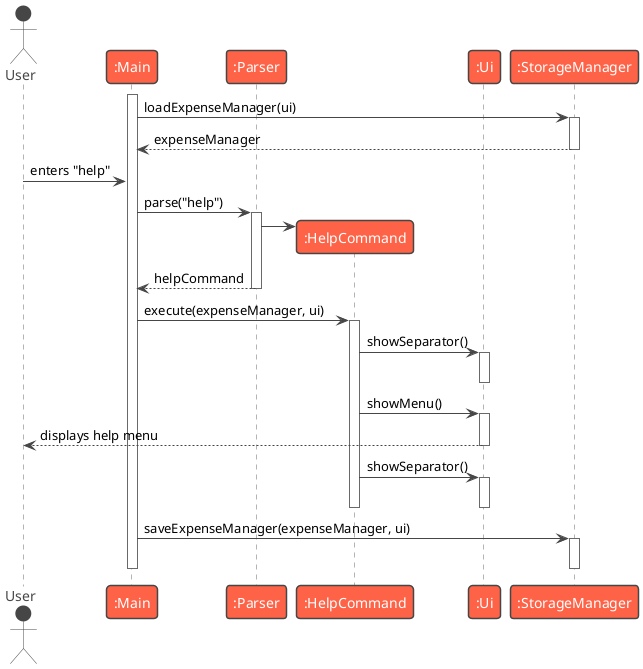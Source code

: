 @startuml
!theme vibrant
actor User
participant ":Main" as Main
participant ":Parser" as Parser
participant ":HelpCommand" as HelpCommand
participant ":Ui" as Ui
participant ":StorageManager" as StorageManager

activate Main
Main -> StorageManager : loadExpenseManager(ui)
activate StorageManager
StorageManager --> Main : expenseManager
deactivate StorageManager

User -> Main : enters "help"

Main -> Parser : parse("help")
activate Parser

create HelpCommand
Parser -> HelpCommand
Parser --> Main : helpCommand
deactivate Parser

Main -> HelpCommand : execute(expenseManager, ui)
activate HelpCommand

HelpCommand -> Ui : showSeparator()
activate Ui
deactivate Ui

HelpCommand -> Ui : showMenu()
activate Ui
Ui --> User : displays help menu
deactivate Ui

HelpCommand -> Ui : showSeparator()
activate Ui
deactivate Ui

deactivate HelpCommand

Main -> StorageManager : saveExpenseManager(expenseManager, ui)
activate StorageManager
deactivate StorageManager

deactivate Main
@enduml